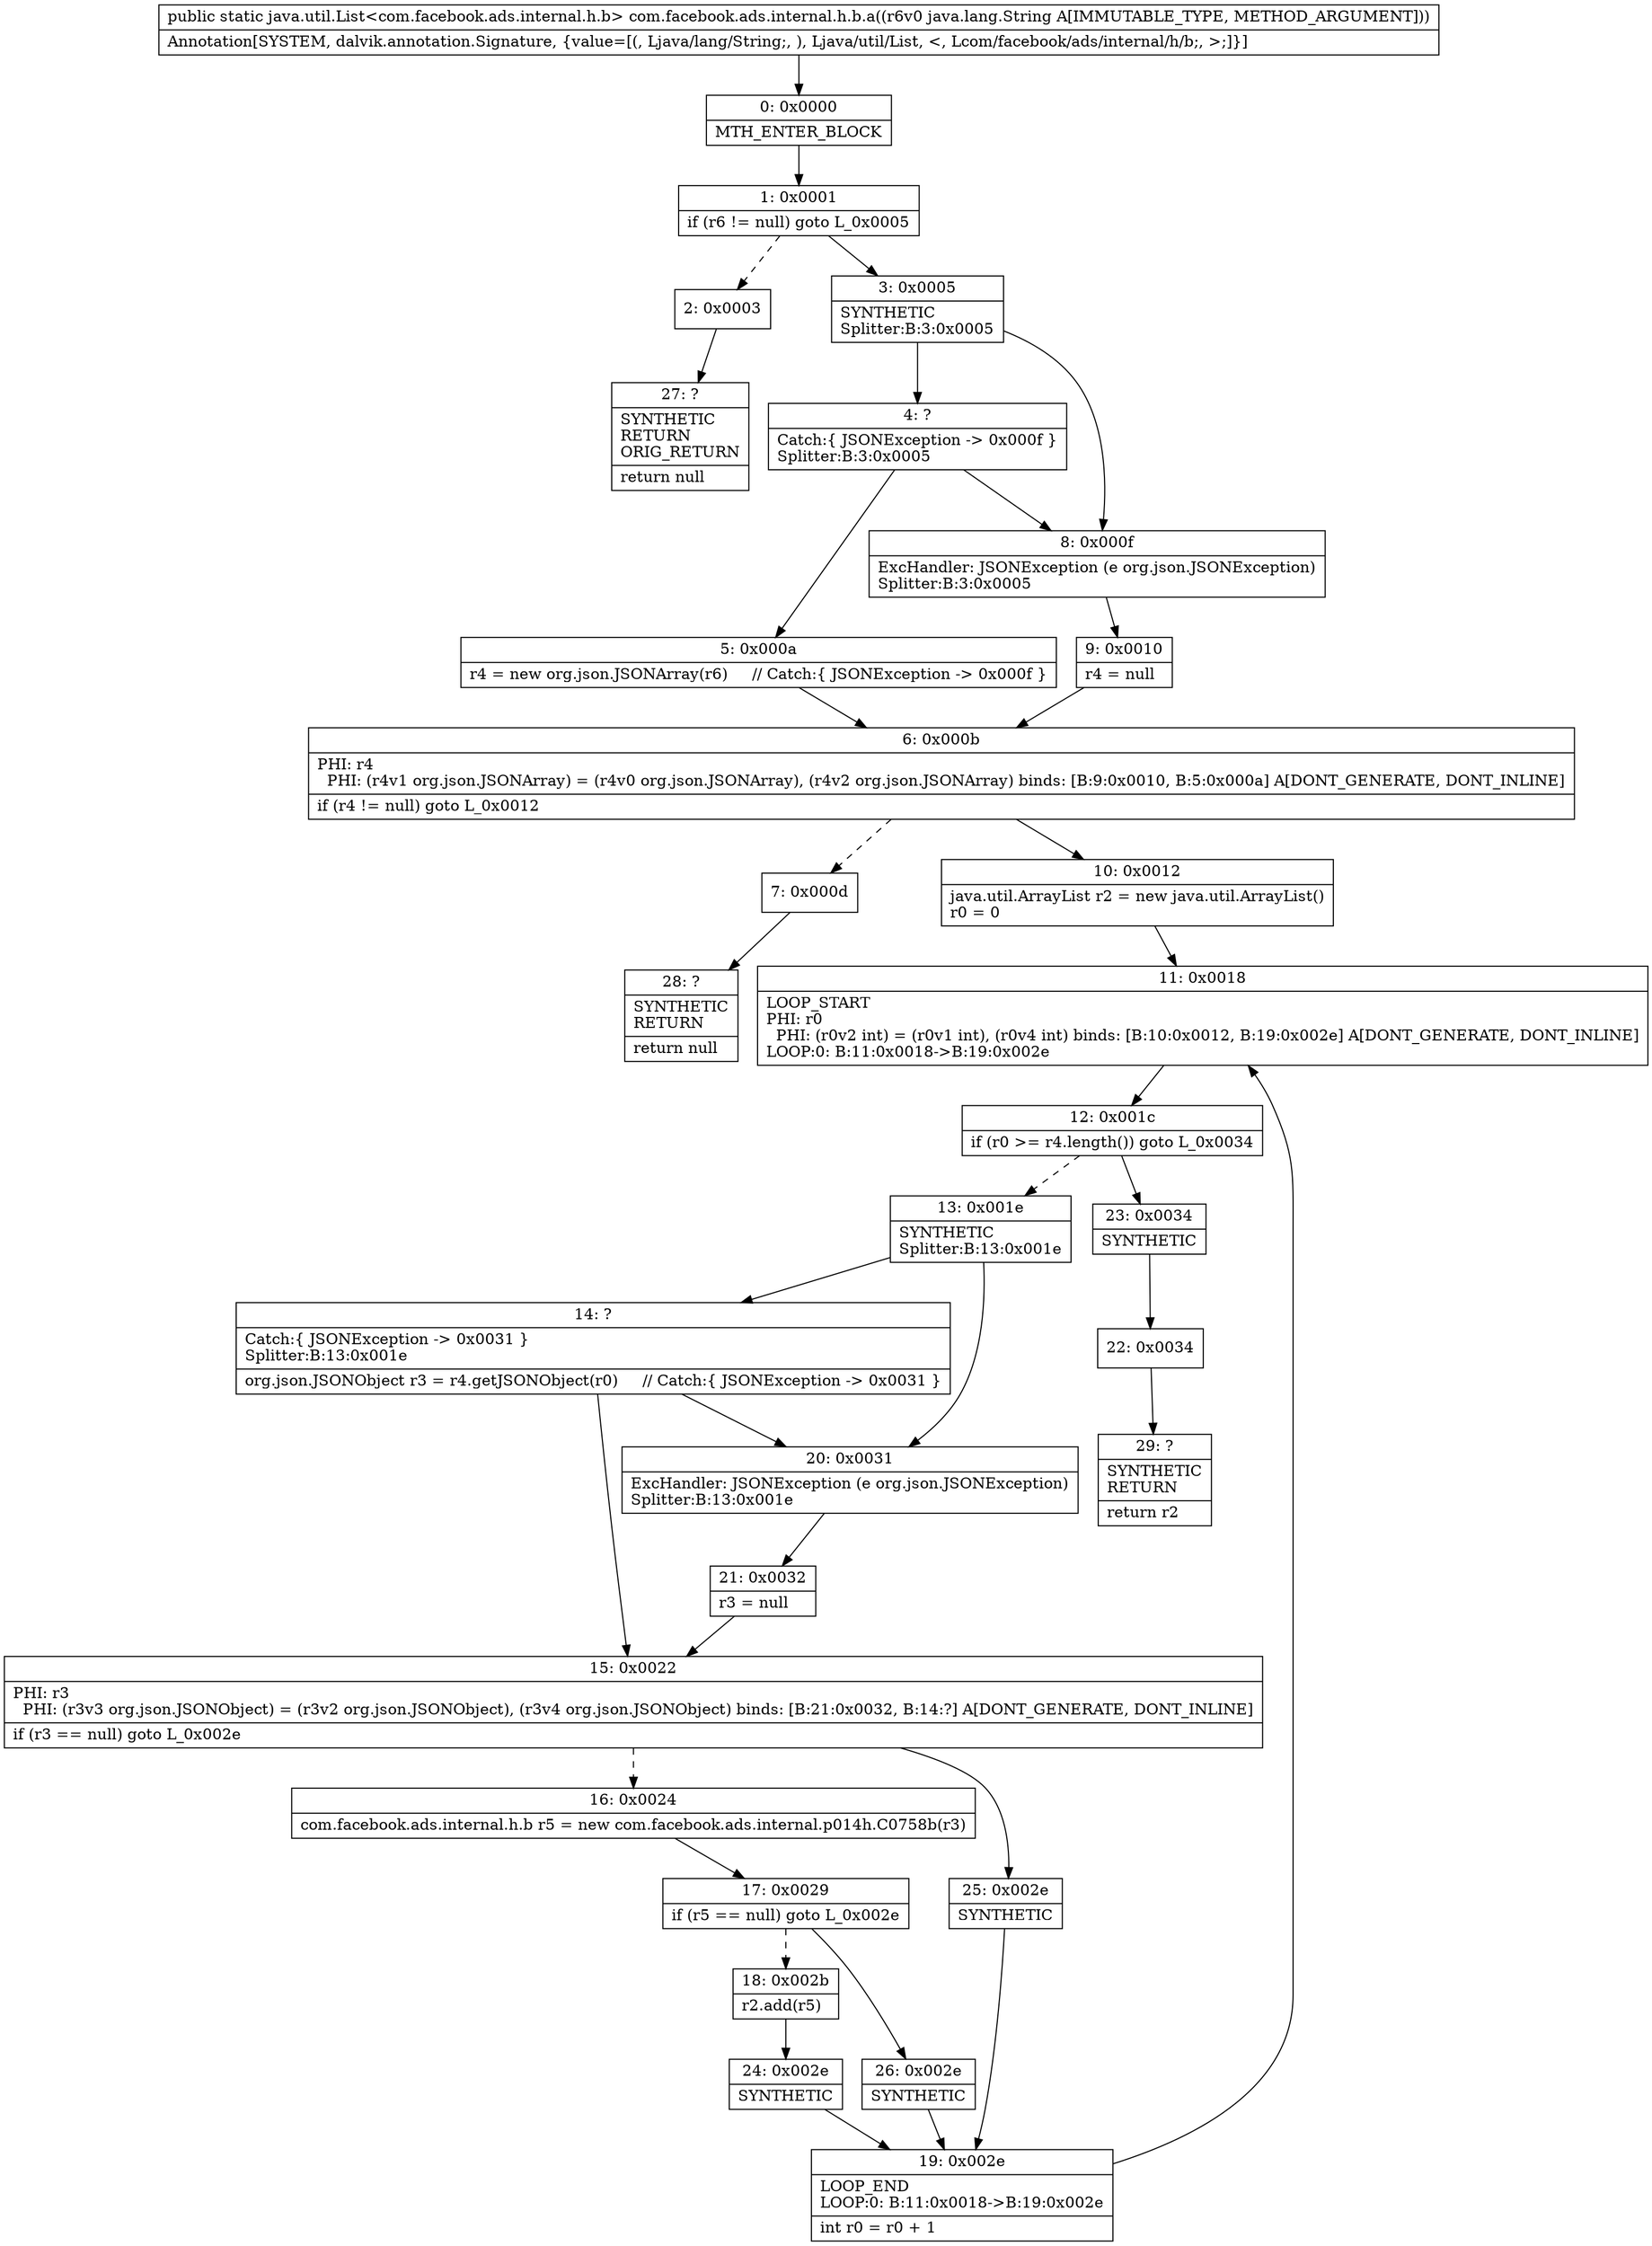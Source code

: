 digraph "CFG forcom.facebook.ads.internal.h.b.a(Ljava\/lang\/String;)Ljava\/util\/List;" {
Node_0 [shape=record,label="{0\:\ 0x0000|MTH_ENTER_BLOCK\l}"];
Node_1 [shape=record,label="{1\:\ 0x0001|if (r6 != null) goto L_0x0005\l}"];
Node_2 [shape=record,label="{2\:\ 0x0003}"];
Node_3 [shape=record,label="{3\:\ 0x0005|SYNTHETIC\lSplitter:B:3:0x0005\l}"];
Node_4 [shape=record,label="{4\:\ ?|Catch:\{ JSONException \-\> 0x000f \}\lSplitter:B:3:0x0005\l}"];
Node_5 [shape=record,label="{5\:\ 0x000a|r4 = new org.json.JSONArray(r6)     \/\/ Catch:\{ JSONException \-\> 0x000f \}\l}"];
Node_6 [shape=record,label="{6\:\ 0x000b|PHI: r4 \l  PHI: (r4v1 org.json.JSONArray) = (r4v0 org.json.JSONArray), (r4v2 org.json.JSONArray) binds: [B:9:0x0010, B:5:0x000a] A[DONT_GENERATE, DONT_INLINE]\l|if (r4 != null) goto L_0x0012\l}"];
Node_7 [shape=record,label="{7\:\ 0x000d}"];
Node_8 [shape=record,label="{8\:\ 0x000f|ExcHandler: JSONException (e org.json.JSONException)\lSplitter:B:3:0x0005\l}"];
Node_9 [shape=record,label="{9\:\ 0x0010|r4 = null\l}"];
Node_10 [shape=record,label="{10\:\ 0x0012|java.util.ArrayList r2 = new java.util.ArrayList()\lr0 = 0\l}"];
Node_11 [shape=record,label="{11\:\ 0x0018|LOOP_START\lPHI: r0 \l  PHI: (r0v2 int) = (r0v1 int), (r0v4 int) binds: [B:10:0x0012, B:19:0x002e] A[DONT_GENERATE, DONT_INLINE]\lLOOP:0: B:11:0x0018\-\>B:19:0x002e\l}"];
Node_12 [shape=record,label="{12\:\ 0x001c|if (r0 \>= r4.length()) goto L_0x0034\l}"];
Node_13 [shape=record,label="{13\:\ 0x001e|SYNTHETIC\lSplitter:B:13:0x001e\l}"];
Node_14 [shape=record,label="{14\:\ ?|Catch:\{ JSONException \-\> 0x0031 \}\lSplitter:B:13:0x001e\l|org.json.JSONObject r3 = r4.getJSONObject(r0)     \/\/ Catch:\{ JSONException \-\> 0x0031 \}\l}"];
Node_15 [shape=record,label="{15\:\ 0x0022|PHI: r3 \l  PHI: (r3v3 org.json.JSONObject) = (r3v2 org.json.JSONObject), (r3v4 org.json.JSONObject) binds: [B:21:0x0032, B:14:?] A[DONT_GENERATE, DONT_INLINE]\l|if (r3 == null) goto L_0x002e\l}"];
Node_16 [shape=record,label="{16\:\ 0x0024|com.facebook.ads.internal.h.b r5 = new com.facebook.ads.internal.p014h.C0758b(r3)\l}"];
Node_17 [shape=record,label="{17\:\ 0x0029|if (r5 == null) goto L_0x002e\l}"];
Node_18 [shape=record,label="{18\:\ 0x002b|r2.add(r5)\l}"];
Node_19 [shape=record,label="{19\:\ 0x002e|LOOP_END\lLOOP:0: B:11:0x0018\-\>B:19:0x002e\l|int r0 = r0 + 1\l}"];
Node_20 [shape=record,label="{20\:\ 0x0031|ExcHandler: JSONException (e org.json.JSONException)\lSplitter:B:13:0x001e\l}"];
Node_21 [shape=record,label="{21\:\ 0x0032|r3 = null\l}"];
Node_22 [shape=record,label="{22\:\ 0x0034}"];
Node_23 [shape=record,label="{23\:\ 0x0034|SYNTHETIC\l}"];
Node_24 [shape=record,label="{24\:\ 0x002e|SYNTHETIC\l}"];
Node_25 [shape=record,label="{25\:\ 0x002e|SYNTHETIC\l}"];
Node_26 [shape=record,label="{26\:\ 0x002e|SYNTHETIC\l}"];
Node_27 [shape=record,label="{27\:\ ?|SYNTHETIC\lRETURN\lORIG_RETURN\l|return null\l}"];
Node_28 [shape=record,label="{28\:\ ?|SYNTHETIC\lRETURN\l|return null\l}"];
Node_29 [shape=record,label="{29\:\ ?|SYNTHETIC\lRETURN\l|return r2\l}"];
MethodNode[shape=record,label="{public static java.util.List\<com.facebook.ads.internal.h.b\> com.facebook.ads.internal.h.b.a((r6v0 java.lang.String A[IMMUTABLE_TYPE, METHOD_ARGUMENT]))  | Annotation[SYSTEM, dalvik.annotation.Signature, \{value=[(, Ljava\/lang\/String;, ), Ljava\/util\/List, \<, Lcom\/facebook\/ads\/internal\/h\/b;, \>;]\}]\l}"];
MethodNode -> Node_0;
Node_0 -> Node_1;
Node_1 -> Node_2[style=dashed];
Node_1 -> Node_3;
Node_2 -> Node_27;
Node_3 -> Node_4;
Node_3 -> Node_8;
Node_4 -> Node_5;
Node_4 -> Node_8;
Node_5 -> Node_6;
Node_6 -> Node_7[style=dashed];
Node_6 -> Node_10;
Node_7 -> Node_28;
Node_8 -> Node_9;
Node_9 -> Node_6;
Node_10 -> Node_11;
Node_11 -> Node_12;
Node_12 -> Node_13[style=dashed];
Node_12 -> Node_23;
Node_13 -> Node_14;
Node_13 -> Node_20;
Node_14 -> Node_20;
Node_14 -> Node_15;
Node_15 -> Node_16[style=dashed];
Node_15 -> Node_25;
Node_16 -> Node_17;
Node_17 -> Node_18[style=dashed];
Node_17 -> Node_26;
Node_18 -> Node_24;
Node_19 -> Node_11;
Node_20 -> Node_21;
Node_21 -> Node_15;
Node_22 -> Node_29;
Node_23 -> Node_22;
Node_24 -> Node_19;
Node_25 -> Node_19;
Node_26 -> Node_19;
}

